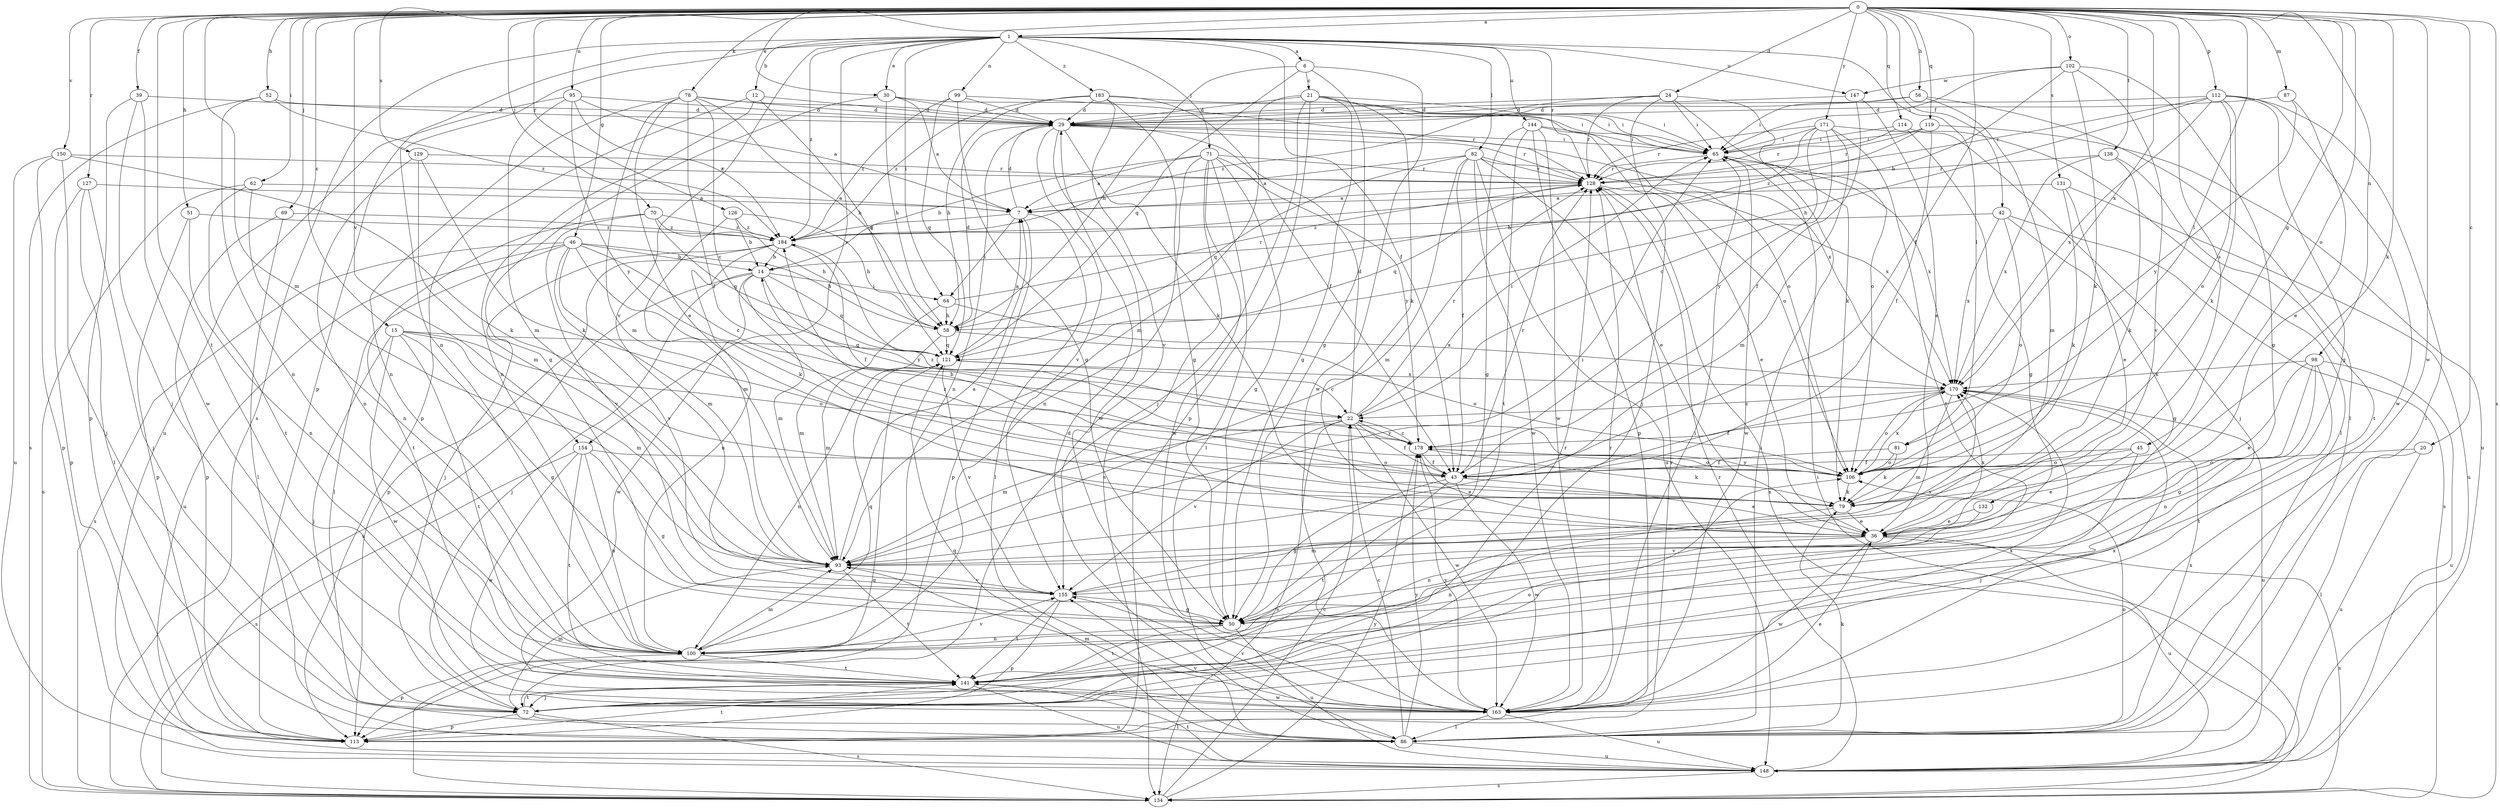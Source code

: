strict digraph  {
0;
1;
6;
7;
12;
14;
15;
20;
21;
22;
24;
29;
30;
36;
39;
42;
43;
45;
46;
50;
51;
52;
56;
58;
62;
64;
65;
69;
70;
71;
72;
78;
79;
81;
82;
86;
87;
93;
95;
98;
99;
100;
102;
106;
112;
113;
114;
119;
121;
126;
127;
128;
129;
131;
132;
134;
138;
141;
144;
147;
148;
150;
154;
155;
163;
170;
171;
178;
183;
184;
0 -> 1  [label=a];
0 -> 15  [label=c];
0 -> 20  [label=c];
0 -> 24  [label=d];
0 -> 30  [label=e];
0 -> 39  [label=f];
0 -> 42  [label=f];
0 -> 43  [label=f];
0 -> 45  [label=g];
0 -> 46  [label=g];
0 -> 51  [label=h];
0 -> 52  [label=h];
0 -> 56  [label=h];
0 -> 62  [label=i];
0 -> 69  [label=j];
0 -> 70  [label=j];
0 -> 78  [label=k];
0 -> 79  [label=k];
0 -> 81  [label=l];
0 -> 87  [label=m];
0 -> 93  [label=m];
0 -> 95  [label=n];
0 -> 98  [label=n];
0 -> 102  [label=o];
0 -> 106  [label=o];
0 -> 112  [label=p];
0 -> 114  [label=q];
0 -> 119  [label=q];
0 -> 126  [label=r];
0 -> 127  [label=r];
0 -> 129  [label=s];
0 -> 131  [label=s];
0 -> 132  [label=s];
0 -> 134  [label=s];
0 -> 138  [label=t];
0 -> 141  [label=t];
0 -> 150  [label=v];
0 -> 154  [label=v];
0 -> 163  [label=w];
0 -> 170  [label=x];
0 -> 171  [label=y];
1 -> 6  [label=a];
1 -> 12  [label=b];
1 -> 30  [label=e];
1 -> 43  [label=f];
1 -> 64  [label=i];
1 -> 71  [label=j];
1 -> 81  [label=l];
1 -> 82  [label=l];
1 -> 99  [label=n];
1 -> 100  [label=n];
1 -> 113  [label=p];
1 -> 128  [label=r];
1 -> 134  [label=s];
1 -> 144  [label=u];
1 -> 147  [label=u];
1 -> 154  [label=v];
1 -> 155  [label=v];
1 -> 183  [label=z];
1 -> 184  [label=z];
6 -> 21  [label=c];
6 -> 50  [label=g];
6 -> 58  [label=h];
6 -> 121  [label=q];
6 -> 163  [label=w];
7 -> 29  [label=d];
7 -> 64  [label=i];
7 -> 86  [label=l];
7 -> 113  [label=p];
7 -> 184  [label=z];
12 -> 29  [label=d];
12 -> 100  [label=n];
12 -> 113  [label=p];
12 -> 121  [label=q];
14 -> 64  [label=i];
14 -> 72  [label=j];
14 -> 93  [label=m];
14 -> 121  [label=q];
14 -> 134  [label=s];
14 -> 163  [label=w];
14 -> 178  [label=y];
15 -> 50  [label=g];
15 -> 72  [label=j];
15 -> 93  [label=m];
15 -> 106  [label=o];
15 -> 121  [label=q];
15 -> 141  [label=t];
15 -> 163  [label=w];
20 -> 86  [label=l];
20 -> 106  [label=o];
20 -> 148  [label=u];
21 -> 29  [label=d];
21 -> 50  [label=g];
21 -> 65  [label=i];
21 -> 72  [label=j];
21 -> 79  [label=k];
21 -> 93  [label=m];
21 -> 106  [label=o];
21 -> 113  [label=p];
22 -> 29  [label=d];
22 -> 43  [label=f];
22 -> 65  [label=i];
22 -> 93  [label=m];
22 -> 128  [label=r];
22 -> 134  [label=s];
22 -> 155  [label=v];
22 -> 163  [label=w];
22 -> 178  [label=y];
24 -> 29  [label=d];
24 -> 65  [label=i];
24 -> 72  [label=j];
24 -> 79  [label=k];
24 -> 106  [label=o];
24 -> 128  [label=r];
24 -> 184  [label=z];
29 -> 65  [label=i];
29 -> 79  [label=k];
29 -> 100  [label=n];
29 -> 128  [label=r];
29 -> 155  [label=v];
29 -> 163  [label=w];
29 -> 170  [label=x];
30 -> 7  [label=a];
30 -> 29  [label=d];
30 -> 50  [label=g];
30 -> 58  [label=h];
30 -> 65  [label=i];
36 -> 93  [label=m];
36 -> 100  [label=n];
36 -> 134  [label=s];
36 -> 148  [label=u];
36 -> 163  [label=w];
36 -> 170  [label=x];
36 -> 184  [label=z];
39 -> 29  [label=d];
39 -> 72  [label=j];
39 -> 113  [label=p];
39 -> 163  [label=w];
42 -> 50  [label=g];
42 -> 106  [label=o];
42 -> 134  [label=s];
42 -> 170  [label=x];
42 -> 184  [label=z];
43 -> 14  [label=b];
43 -> 36  [label=e];
43 -> 50  [label=g];
43 -> 128  [label=r];
43 -> 141  [label=t];
43 -> 163  [label=w];
45 -> 36  [label=e];
45 -> 43  [label=f];
45 -> 72  [label=j];
45 -> 106  [label=o];
46 -> 14  [label=b];
46 -> 22  [label=c];
46 -> 58  [label=h];
46 -> 79  [label=k];
46 -> 86  [label=l];
46 -> 93  [label=m];
46 -> 134  [label=s];
46 -> 148  [label=u];
46 -> 155  [label=v];
50 -> 100  [label=n];
50 -> 141  [label=t];
50 -> 148  [label=u];
51 -> 100  [label=n];
51 -> 113  [label=p];
51 -> 184  [label=z];
52 -> 29  [label=d];
52 -> 100  [label=n];
52 -> 134  [label=s];
52 -> 184  [label=z];
56 -> 29  [label=d];
56 -> 65  [label=i];
56 -> 86  [label=l];
56 -> 93  [label=m];
58 -> 29  [label=d];
58 -> 93  [label=m];
58 -> 106  [label=o];
58 -> 121  [label=q];
62 -> 7  [label=a];
62 -> 100  [label=n];
62 -> 134  [label=s];
62 -> 141  [label=t];
64 -> 58  [label=h];
64 -> 93  [label=m];
64 -> 128  [label=r];
64 -> 170  [label=x];
65 -> 128  [label=r];
65 -> 163  [label=w];
65 -> 170  [label=x];
69 -> 86  [label=l];
69 -> 113  [label=p];
69 -> 184  [label=z];
70 -> 58  [label=h];
70 -> 121  [label=q];
70 -> 141  [label=t];
70 -> 155  [label=v];
70 -> 184  [label=z];
71 -> 7  [label=a];
71 -> 14  [label=b];
71 -> 50  [label=g];
71 -> 86  [label=l];
71 -> 100  [label=n];
71 -> 128  [label=r];
71 -> 134  [label=s];
71 -> 163  [label=w];
71 -> 178  [label=y];
72 -> 86  [label=l];
72 -> 93  [label=m];
72 -> 106  [label=o];
72 -> 113  [label=p];
72 -> 128  [label=r];
72 -> 134  [label=s];
72 -> 141  [label=t];
72 -> 170  [label=x];
78 -> 22  [label=c];
78 -> 29  [label=d];
78 -> 36  [label=e];
78 -> 43  [label=f];
78 -> 58  [label=h];
78 -> 65  [label=i];
78 -> 93  [label=m];
78 -> 100  [label=n];
79 -> 36  [label=e];
79 -> 100  [label=n];
81 -> 43  [label=f];
81 -> 79  [label=k];
81 -> 106  [label=o];
82 -> 7  [label=a];
82 -> 36  [label=e];
82 -> 43  [label=f];
82 -> 93  [label=m];
82 -> 121  [label=q];
82 -> 128  [label=r];
82 -> 148  [label=u];
82 -> 163  [label=w];
82 -> 170  [label=x];
86 -> 22  [label=c];
86 -> 29  [label=d];
86 -> 65  [label=i];
86 -> 79  [label=k];
86 -> 106  [label=o];
86 -> 121  [label=q];
86 -> 148  [label=u];
86 -> 155  [label=v];
86 -> 170  [label=x];
86 -> 178  [label=y];
87 -> 29  [label=d];
87 -> 36  [label=e];
87 -> 178  [label=y];
93 -> 7  [label=a];
93 -> 65  [label=i];
93 -> 141  [label=t];
93 -> 155  [label=v];
95 -> 7  [label=a];
95 -> 29  [label=d];
95 -> 93  [label=m];
95 -> 148  [label=u];
95 -> 178  [label=y];
95 -> 184  [label=z];
98 -> 36  [label=e];
98 -> 50  [label=g];
98 -> 100  [label=n];
98 -> 141  [label=t];
98 -> 148  [label=u];
98 -> 170  [label=x];
99 -> 29  [label=d];
99 -> 50  [label=g];
99 -> 121  [label=q];
99 -> 128  [label=r];
99 -> 184  [label=z];
100 -> 93  [label=m];
100 -> 113  [label=p];
100 -> 121  [label=q];
100 -> 141  [label=t];
100 -> 155  [label=v];
102 -> 14  [label=b];
102 -> 50  [label=g];
102 -> 65  [label=i];
102 -> 79  [label=k];
102 -> 155  [label=v];
102 -> 147  [label=w];
106 -> 79  [label=k];
106 -> 170  [label=x];
106 -> 178  [label=y];
106 -> 184  [label=z];
112 -> 29  [label=d];
112 -> 50  [label=g];
112 -> 58  [label=h];
112 -> 79  [label=k];
112 -> 86  [label=l];
112 -> 106  [label=o];
112 -> 128  [label=r];
112 -> 163  [label=w];
112 -> 170  [label=x];
113 -> 128  [label=r];
113 -> 141  [label=t];
114 -> 50  [label=g];
114 -> 65  [label=i];
114 -> 72  [label=j];
114 -> 128  [label=r];
119 -> 43  [label=f];
119 -> 65  [label=i];
119 -> 128  [label=r];
119 -> 148  [label=u];
119 -> 184  [label=z];
121 -> 7  [label=a];
121 -> 22  [label=c];
121 -> 100  [label=n];
121 -> 155  [label=v];
121 -> 170  [label=x];
126 -> 14  [label=b];
126 -> 58  [label=h];
126 -> 93  [label=m];
126 -> 184  [label=z];
127 -> 7  [label=a];
127 -> 72  [label=j];
127 -> 86  [label=l];
127 -> 113  [label=p];
128 -> 7  [label=a];
128 -> 36  [label=e];
128 -> 121  [label=q];
128 -> 134  [label=s];
129 -> 79  [label=k];
129 -> 93  [label=m];
129 -> 100  [label=n];
129 -> 128  [label=r];
131 -> 7  [label=a];
131 -> 36  [label=e];
131 -> 79  [label=k];
131 -> 148  [label=u];
132 -> 36  [label=e];
132 -> 155  [label=v];
134 -> 22  [label=c];
134 -> 65  [label=i];
134 -> 121  [label=q];
134 -> 178  [label=y];
138 -> 79  [label=k];
138 -> 128  [label=r];
138 -> 141  [label=t];
138 -> 170  [label=x];
141 -> 72  [label=j];
141 -> 148  [label=u];
141 -> 163  [label=w];
144 -> 50  [label=g];
144 -> 65  [label=i];
144 -> 106  [label=o];
144 -> 113  [label=p];
144 -> 141  [label=t];
144 -> 163  [label=w];
147 -> 29  [label=d];
147 -> 36  [label=e];
147 -> 43  [label=f];
148 -> 128  [label=r];
148 -> 134  [label=s];
148 -> 141  [label=t];
150 -> 72  [label=j];
150 -> 79  [label=k];
150 -> 113  [label=p];
150 -> 128  [label=r];
150 -> 148  [label=u];
154 -> 50  [label=g];
154 -> 100  [label=n];
154 -> 106  [label=o];
154 -> 134  [label=s];
154 -> 141  [label=t];
154 -> 163  [label=w];
155 -> 50  [label=g];
155 -> 113  [label=p];
155 -> 141  [label=t];
155 -> 170  [label=x];
163 -> 36  [label=e];
163 -> 65  [label=i];
163 -> 86  [label=l];
163 -> 93  [label=m];
163 -> 128  [label=r];
163 -> 148  [label=u];
163 -> 155  [label=v];
163 -> 170  [label=x];
163 -> 178  [label=y];
170 -> 22  [label=c];
170 -> 43  [label=f];
170 -> 93  [label=m];
170 -> 106  [label=o];
170 -> 148  [label=u];
171 -> 22  [label=c];
171 -> 58  [label=h];
171 -> 65  [label=i];
171 -> 86  [label=l];
171 -> 93  [label=m];
171 -> 128  [label=r];
171 -> 141  [label=t];
171 -> 178  [label=y];
178 -> 22  [label=c];
178 -> 36  [label=e];
178 -> 43  [label=f];
178 -> 79  [label=k];
178 -> 106  [label=o];
183 -> 29  [label=d];
183 -> 43  [label=f];
183 -> 50  [label=g];
183 -> 58  [label=h];
183 -> 65  [label=i];
183 -> 155  [label=v];
183 -> 184  [label=z];
184 -> 14  [label=b];
184 -> 43  [label=f];
184 -> 72  [label=j];
184 -> 100  [label=n];
184 -> 113  [label=p];
}

